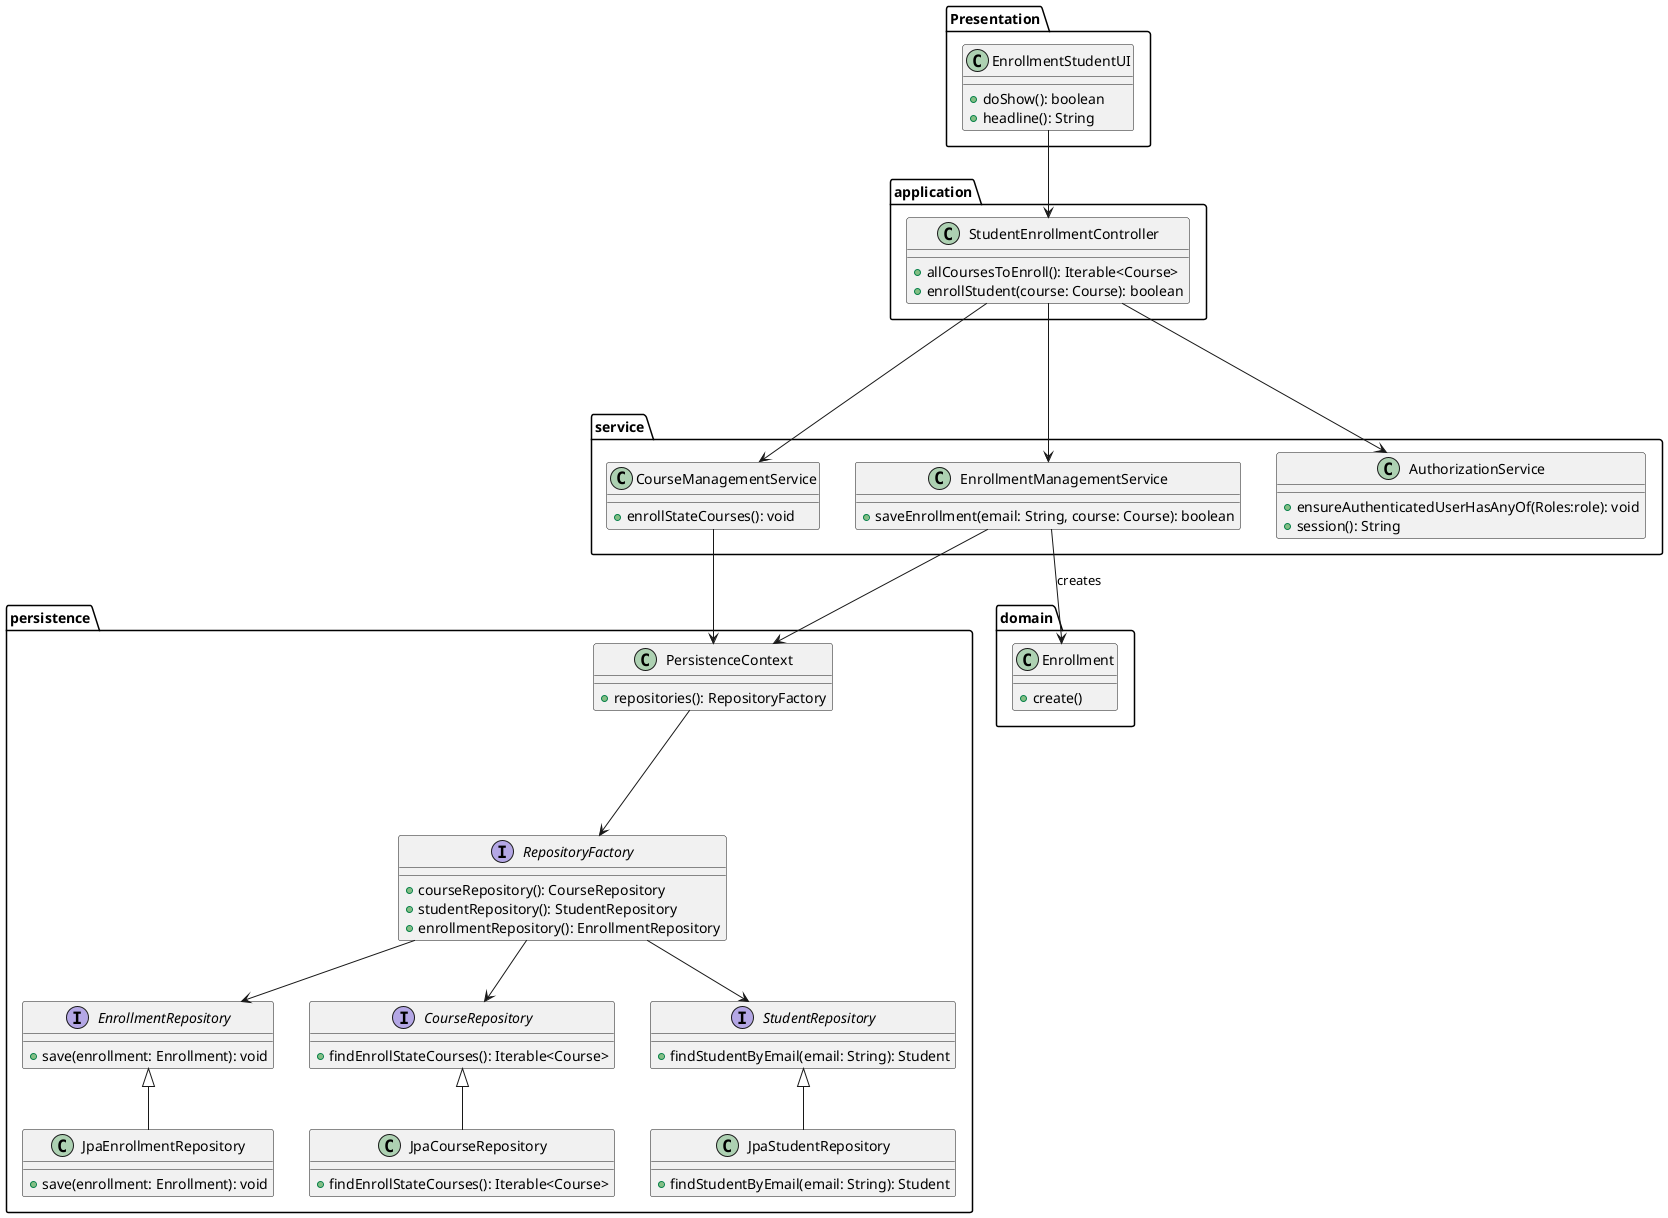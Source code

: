 @startuml

package Presentation{
    class EnrollmentStudentUI{
    + doShow(): boolean
    + headline(): String
    }
}

package application {
  class StudentEnrollmentController {
    + allCoursesToEnroll(): Iterable<Course>
    + enrollStudent(course: Course): boolean
  }
}

package service {
  class CourseManagementService {
    + enrollStateCourses(): void
  }

  class EnrollmentManagementService {
    + saveEnrollment(email: String, course: Course): boolean
  }
    class AuthorizationService {
         + ensureAuthenticatedUserHasAnyOf(Roles:role): void
         + session(): String
       }
}

package persistence{
  class PersistenceContext {
    + repositories(): RepositoryFactory
  }

  interface RepositoryFactory {
    + courseRepository(): CourseRepository
    + studentRepository(): StudentRepository
    + enrollmentRepository(): EnrollmentRepository
  }

    interface StudentRepository {
      + findStudentByEmail(email: String): Student
    }
    JpaStudentRepository -up-|> StudentRepository

    class JpaStudentRepository{
    + findStudentByEmail(email: String): Student
    }

    class JpaCourseRepository {
      + findEnrollStateCourses(): Iterable<Course>
    }

    JpaCourseRepository -up-|> CourseRepository

     interface CourseRepository {
        + findEnrollStateCourses(): Iterable<Course>
      }

    interface EnrollmentRepository {
      + save(enrollment: Enrollment): void
    }
    JpaEnrollmentRepository -up-|> EnrollmentRepository
    class JpaEnrollmentRepository {
          + save(enrollment: Enrollment): void
        }
}

package domain {
  class Enrollment{
  + create()
  }
}
 StudentEnrollmentController-->CourseManagementService
 CourseManagementService-->PersistenceContext
 StudentEnrollmentController---> EnrollmentManagementService
 EnrollmentManagementService->PersistenceContext
StudentEnrollmentController---> AuthorizationService
EnrollmentStudentUI --> StudentEnrollmentController
EnrollmentManagementService-->Enrollment: creates
PersistenceContext--->RepositoryFactory
RepositoryFactory-->CourseRepository
RepositoryFactory-->StudentRepository
RepositoryFactory-->EnrollmentRepository


@enduml
